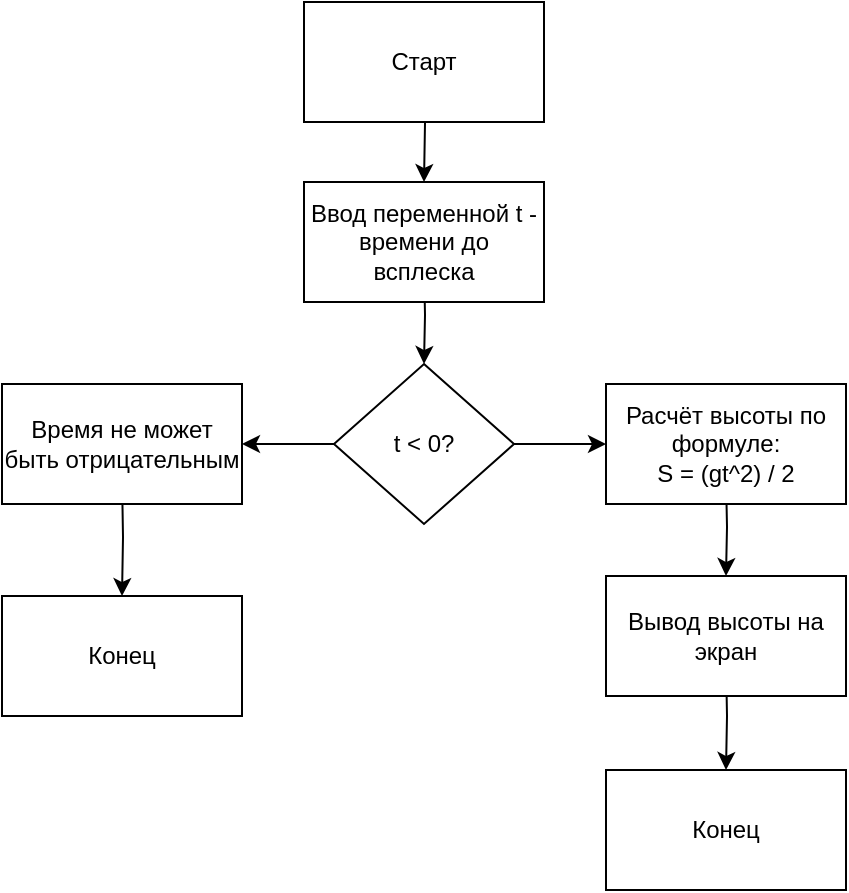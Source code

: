 <mxfile version="13.3.0" type="device"><diagram id="qvYeR3lwkGhkERNqNDds" name="Page-1"><mxGraphModel dx="1374" dy="769" grid="0" gridSize="10" guides="1" tooltips="1" connect="1" arrows="1" fold="1" page="1" pageScale="1" pageWidth="827" pageHeight="1169" math="0" shadow="0"><root><mxCell id="0"/><mxCell id="1" parent="0"/><mxCell id="F38DHC0-Qm9jXDjm1fFR-6" style="edgeStyle=orthogonalEdgeStyle;rounded=0;orthogonalLoop=1;jettySize=auto;html=1;entryX=0.5;entryY=0;entryDx=0;entryDy=0;" edge="1" parent="1" target="F38DHC0-Qm9jXDjm1fFR-2"><mxGeometry relative="1" as="geometry"><mxPoint x="420" y="120" as="sourcePoint"/></mxGeometry></mxCell><mxCell id="F38DHC0-Qm9jXDjm1fFR-1" value="Старт" style="rounded=0;whiteSpace=wrap;html=1;" vertex="1" parent="1"><mxGeometry x="360" y="90" width="120" height="60" as="geometry"/></mxCell><mxCell id="F38DHC0-Qm9jXDjm1fFR-8" style="edgeStyle=orthogonalEdgeStyle;rounded=0;orthogonalLoop=1;jettySize=auto;html=1;" edge="1" parent="1" target="F38DHC0-Qm9jXDjm1fFR-7"><mxGeometry relative="1" as="geometry"><mxPoint x="420" y="221" as="sourcePoint"/></mxGeometry></mxCell><mxCell id="F38DHC0-Qm9jXDjm1fFR-2" value="Ввод переменной t - времени до всплеска" style="rounded=0;whiteSpace=wrap;html=1;" vertex="1" parent="1"><mxGeometry x="360" y="180" width="120" height="60" as="geometry"/></mxCell><mxCell id="F38DHC0-Qm9jXDjm1fFR-10" style="edgeStyle=orthogonalEdgeStyle;rounded=0;orthogonalLoop=1;jettySize=auto;html=1;entryX=0.5;entryY=0;entryDx=0;entryDy=0;" edge="1" parent="1" target="F38DHC0-Qm9jXDjm1fFR-5"><mxGeometry relative="1" as="geometry"><mxPoint x="269" y="327" as="sourcePoint"/></mxGeometry></mxCell><mxCell id="F38DHC0-Qm9jXDjm1fFR-3" value="Время не может быть отрицательным" style="rounded=0;whiteSpace=wrap;html=1;" vertex="1" parent="1"><mxGeometry x="209" y="281" width="120" height="60" as="geometry"/></mxCell><mxCell id="F38DHC0-Qm9jXDjm1fFR-13" style="edgeStyle=orthogonalEdgeStyle;rounded=0;orthogonalLoop=1;jettySize=auto;html=1;" edge="1" parent="1" target="F38DHC0-Qm9jXDjm1fFR-12"><mxGeometry relative="1" as="geometry"><mxPoint x="571" y="327" as="sourcePoint"/></mxGeometry></mxCell><mxCell id="F38DHC0-Qm9jXDjm1fFR-4" value="Расчёт высоты по формуле:&lt;br&gt;S = (gt^2) / 2" style="rounded=0;whiteSpace=wrap;html=1;" vertex="1" parent="1"><mxGeometry x="511" y="281" width="120" height="60" as="geometry"/></mxCell><mxCell id="F38DHC0-Qm9jXDjm1fFR-5" value="Конец" style="rounded=0;whiteSpace=wrap;html=1;" vertex="1" parent="1"><mxGeometry x="209" y="387" width="120" height="60" as="geometry"/></mxCell><mxCell id="F38DHC0-Qm9jXDjm1fFR-9" style="edgeStyle=orthogonalEdgeStyle;rounded=0;orthogonalLoop=1;jettySize=auto;html=1;entryX=1;entryY=0.5;entryDx=0;entryDy=0;" edge="1" parent="1" source="F38DHC0-Qm9jXDjm1fFR-7" target="F38DHC0-Qm9jXDjm1fFR-3"><mxGeometry relative="1" as="geometry"/></mxCell><mxCell id="F38DHC0-Qm9jXDjm1fFR-11" style="edgeStyle=orthogonalEdgeStyle;rounded=0;orthogonalLoop=1;jettySize=auto;html=1;entryX=0;entryY=0.5;entryDx=0;entryDy=0;" edge="1" parent="1" source="F38DHC0-Qm9jXDjm1fFR-7" target="F38DHC0-Qm9jXDjm1fFR-4"><mxGeometry relative="1" as="geometry"/></mxCell><mxCell id="F38DHC0-Qm9jXDjm1fFR-7" value="t &amp;lt; 0?" style="rhombus;whiteSpace=wrap;html=1;" vertex="1" parent="1"><mxGeometry x="375" y="271" width="90" height="80" as="geometry"/></mxCell><mxCell id="F38DHC0-Qm9jXDjm1fFR-16" style="edgeStyle=orthogonalEdgeStyle;rounded=0;orthogonalLoop=1;jettySize=auto;html=1;entryX=0.5;entryY=0;entryDx=0;entryDy=0;" edge="1" parent="1" target="F38DHC0-Qm9jXDjm1fFR-15"><mxGeometry relative="1" as="geometry"><mxPoint x="571" y="419" as="sourcePoint"/></mxGeometry></mxCell><mxCell id="F38DHC0-Qm9jXDjm1fFR-12" value="Вывод высоты на экран" style="rounded=0;whiteSpace=wrap;html=1;" vertex="1" parent="1"><mxGeometry x="511" y="377" width="120" height="60" as="geometry"/></mxCell><mxCell id="F38DHC0-Qm9jXDjm1fFR-15" value="Конец" style="rounded=0;whiteSpace=wrap;html=1;" vertex="1" parent="1"><mxGeometry x="511" y="474" width="120" height="60" as="geometry"/></mxCell></root></mxGraphModel></diagram></mxfile>